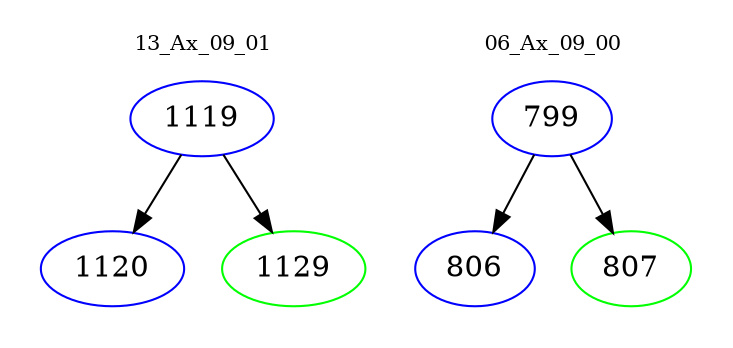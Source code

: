 digraph{
subgraph cluster_0 {
color = white
label = "13_Ax_09_01";
fontsize=10;
T0_1119 [label="1119", color="blue"]
T0_1119 -> T0_1120 [color="black"]
T0_1120 [label="1120", color="blue"]
T0_1119 -> T0_1129 [color="black"]
T0_1129 [label="1129", color="green"]
}
subgraph cluster_1 {
color = white
label = "06_Ax_09_00";
fontsize=10;
T1_799 [label="799", color="blue"]
T1_799 -> T1_806 [color="black"]
T1_806 [label="806", color="blue"]
T1_799 -> T1_807 [color="black"]
T1_807 [label="807", color="green"]
}
}
